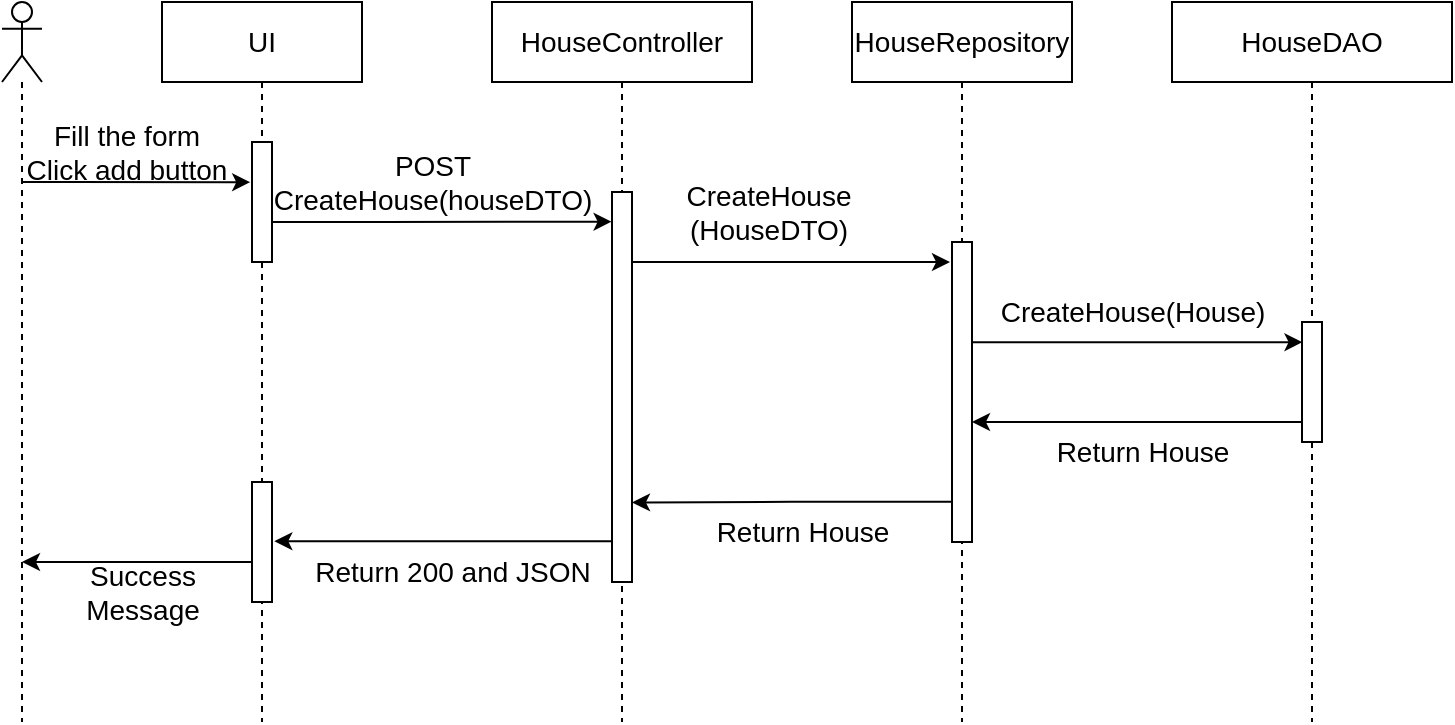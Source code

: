 <mxfile version="20.7.4" type="device"><diagram id="kgpKYQtTHZ0yAKxKKP6v" name="Page-1"><mxGraphModel dx="652" dy="384" grid="1" gridSize="10" guides="1" tooltips="1" connect="1" arrows="1" fold="1" page="1" pageScale="1" pageWidth="413" pageHeight="291" math="0" shadow="0"><root><mxCell id="0"/><mxCell id="1" parent="0"/><mxCell id="5jvRDkCA2wD1GF3LxYsI-1" style="edgeStyle=orthogonalEdgeStyle;rounded=0;orthogonalLoop=1;jettySize=auto;html=1;fontSize=14;entryX=-0.005;entryY=0.502;entryDx=0;entryDy=0;entryPerimeter=0;" parent="1" source="5jvRDkCA2wD1GF3LxYsI-2" target="5jvRDkCA2wD1GF3LxYsI-49" edge="1"><mxGeometry relative="1" as="geometry"><mxPoint x="205" y="200" as="targetPoint"/><Array as="points"><mxPoint x="120" y="200"/><mxPoint x="120" y="200"/></Array></mxGeometry></mxCell><mxCell id="5jvRDkCA2wD1GF3LxYsI-2" value="" style="shape=umlLifeline;participant=umlActor;perimeter=lifelinePerimeter;whiteSpace=wrap;html=1;container=1;collapsible=0;recursiveResize=0;verticalAlign=top;spacingTop=36;outlineConnect=0;fontSize=14;" parent="1" vertex="1"><mxGeometry x="85" y="110" width="20" height="360" as="geometry"/></mxCell><mxCell id="5jvRDkCA2wD1GF3LxYsI-3" style="edgeStyle=orthogonalEdgeStyle;rounded=0;orthogonalLoop=1;jettySize=auto;html=1;entryX=-0.022;entryY=0.076;entryDx=0;entryDy=0;entryPerimeter=0;fontSize=14;" parent="1" source="5jvRDkCA2wD1GF3LxYsI-4" target="5jvRDkCA2wD1GF3LxYsI-9" edge="1"><mxGeometry relative="1" as="geometry"><Array as="points"><mxPoint x="275" y="220"/><mxPoint x="275" y="220"/></Array></mxGeometry></mxCell><mxCell id="5jvRDkCA2wD1GF3LxYsI-4" value="UI" style="shape=umlLifeline;perimeter=lifelinePerimeter;whiteSpace=wrap;html=1;container=1;collapsible=0;recursiveResize=0;outlineConnect=0;fontSize=14;" parent="1" vertex="1"><mxGeometry x="165" y="110" width="100" height="360" as="geometry"/></mxCell><mxCell id="5jvRDkCA2wD1GF3LxYsI-5" value="" style="verticalLabelPosition=bottom;verticalAlign=top;html=1;shape=mxgraph.basic.rect;fillColor2=none;strokeWidth=1;size=20;indent=5;fontSize=14;" parent="5jvRDkCA2wD1GF3LxYsI-4" vertex="1"><mxGeometry x="45" y="70" width="10" height="60" as="geometry"/></mxCell><mxCell id="5jvRDkCA2wD1GF3LxYsI-68" value="" style="verticalLabelPosition=bottom;verticalAlign=top;html=1;shape=mxgraph.basic.rect;fillColor2=none;strokeWidth=1;size=20;indent=5;fontSize=14;" parent="5jvRDkCA2wD1GF3LxYsI-4" vertex="1"><mxGeometry x="45" y="240" width="10" height="60" as="geometry"/></mxCell><mxCell id="5jvRDkCA2wD1GF3LxYsI-6" style="edgeStyle=orthogonalEdgeStyle;rounded=0;orthogonalLoop=1;jettySize=auto;html=1;fontSize=14;entryX=-0.1;entryY=0.067;entryDx=0;entryDy=0;entryPerimeter=0;" parent="1" source="5jvRDkCA2wD1GF3LxYsI-8" target="5jvRDkCA2wD1GF3LxYsI-63" edge="1"><mxGeometry relative="1" as="geometry"><Array as="points"><mxPoint x="450" y="240"/><mxPoint x="450" y="240"/></Array><mxPoint x="545" y="240" as="targetPoint"/></mxGeometry></mxCell><mxCell id="5jvRDkCA2wD1GF3LxYsI-8" value="HouseController" style="shape=umlLifeline;perimeter=lifelinePerimeter;whiteSpace=wrap;html=1;container=1;collapsible=0;recursiveResize=0;outlineConnect=0;fontSize=14;" parent="1" vertex="1"><mxGeometry x="330" y="110" width="130" height="360" as="geometry"/></mxCell><mxCell id="5jvRDkCA2wD1GF3LxYsI-9" value="" style="verticalLabelPosition=bottom;verticalAlign=top;html=1;shape=mxgraph.basic.rect;fillColor2=none;strokeWidth=1;size=20;indent=5;fontSize=14;" parent="5jvRDkCA2wD1GF3LxYsI-8" vertex="1"><mxGeometry x="60" y="95" width="10" height="195" as="geometry"/></mxCell><mxCell id="5jvRDkCA2wD1GF3LxYsI-24" style="edgeStyle=orthogonalEdgeStyle;rounded=0;orthogonalLoop=1;jettySize=auto;html=1;fontSize=14;entryX=0.024;entryY=0.168;entryDx=0;entryDy=0;entryPerimeter=0;" parent="1" source="5jvRDkCA2wD1GF3LxYsI-26" target="5jvRDkCA2wD1GF3LxYsI-45" edge="1"><mxGeometry relative="1" as="geometry"><Array as="points"><mxPoint x="620" y="280"/><mxPoint x="620" y="280"/></Array></mxGeometry></mxCell><mxCell id="5jvRDkCA2wD1GF3LxYsI-25" style="edgeStyle=orthogonalEdgeStyle;rounded=0;orthogonalLoop=1;jettySize=auto;html=1;entryX=1;entryY=0.796;entryDx=0;entryDy=0;entryPerimeter=0;exitX=0.092;exitY=0.866;exitDx=0;exitDy=0;exitPerimeter=0;fontSize=14;" parent="1" source="5jvRDkCA2wD1GF3LxYsI-63" target="5jvRDkCA2wD1GF3LxYsI-9" edge="1"><mxGeometry relative="1" as="geometry"><mxPoint x="395" y="360" as="targetPoint"/><Array as="points"/><mxPoint x="525" y="360" as="sourcePoint"/></mxGeometry></mxCell><mxCell id="5jvRDkCA2wD1GF3LxYsI-26" value="HouseRepository" style="shape=umlLifeline;perimeter=lifelinePerimeter;whiteSpace=wrap;html=1;container=1;collapsible=0;recursiveResize=0;outlineConnect=0;fontSize=14;" parent="1" vertex="1"><mxGeometry x="510" y="110" width="110" height="360" as="geometry"/></mxCell><mxCell id="5jvRDkCA2wD1GF3LxYsI-63" value="" style="verticalLabelPosition=bottom;verticalAlign=top;html=1;shape=mxgraph.basic.rect;fillColor2=none;strokeWidth=1;size=20;indent=5;fontSize=14;" parent="5jvRDkCA2wD1GF3LxYsI-26" vertex="1"><mxGeometry x="50" y="120" width="10" height="150" as="geometry"/></mxCell><mxCell id="5jvRDkCA2wD1GF3LxYsI-41" style="edgeStyle=orthogonalEdgeStyle;rounded=0;orthogonalLoop=1;jettySize=auto;html=1;fontSize=14;" parent="1" source="5jvRDkCA2wD1GF3LxYsI-42" edge="1"><mxGeometry relative="1" as="geometry"><Array as="points"><mxPoint x="650" y="320"/><mxPoint x="650" y="320"/></Array><mxPoint x="570" y="320" as="targetPoint"/></mxGeometry></mxCell><mxCell id="5jvRDkCA2wD1GF3LxYsI-42" value="HouseDAO" style="shape=umlLifeline;perimeter=lifelinePerimeter;whiteSpace=wrap;html=1;container=1;collapsible=0;recursiveResize=0;outlineConnect=0;fontSize=14;" parent="1" vertex="1"><mxGeometry x="670" y="110" width="140" height="360" as="geometry"/></mxCell><mxCell id="5jvRDkCA2wD1GF3LxYsI-45" value="" style="verticalLabelPosition=bottom;verticalAlign=top;html=1;shape=mxgraph.basic.rect;fillColor2=none;strokeWidth=1;size=20;indent=5;fontSize=14;" parent="5jvRDkCA2wD1GF3LxYsI-42" vertex="1"><mxGeometry x="65" y="160" width="10" height="60" as="geometry"/></mxCell><mxCell id="5jvRDkCA2wD1GF3LxYsI-70" style="edgeStyle=orthogonalEdgeStyle;rounded=0;orthogonalLoop=1;jettySize=auto;html=1;fontSize=14;entryX=1.117;entryY=0.493;entryDx=0;entryDy=0;entryPerimeter=0;" parent="1" source="5jvRDkCA2wD1GF3LxYsI-9" target="5jvRDkCA2wD1GF3LxYsI-68" edge="1"><mxGeometry relative="1" as="geometry"><mxPoint x="223" y="380" as="targetPoint"/><Array as="points"><mxPoint x="305" y="380"/></Array></mxGeometry></mxCell><mxCell id="5jvRDkCA2wD1GF3LxYsI-71" value="Return 200 and JSON" style="text;html=1;align=center;verticalAlign=middle;resizable=0;points=[];autosize=1;strokeColor=none;fillColor=none;fontSize=14;" parent="1" vertex="1"><mxGeometry x="230" y="380" width="160" height="30" as="geometry"/></mxCell><mxCell id="5jvRDkCA2wD1GF3LxYsI-72" style="edgeStyle=orthogonalEdgeStyle;rounded=0;orthogonalLoop=1;jettySize=auto;html=1;fontSize=14;" parent="1" source="5jvRDkCA2wD1GF3LxYsI-68" target="5jvRDkCA2wD1GF3LxYsI-2" edge="1"><mxGeometry relative="1" as="geometry"><Array as="points"><mxPoint x="145" y="390"/><mxPoint x="145" y="390"/></Array></mxGeometry></mxCell><mxCell id="5jvRDkCA2wD1GF3LxYsI-73" value="Success &lt;br&gt;Message" style="text;html=1;align=center;verticalAlign=middle;resizable=0;points=[];autosize=1;strokeColor=none;fillColor=none;fontSize=14;" parent="1" vertex="1"><mxGeometry x="115" y="380" width="80" height="50" as="geometry"/></mxCell><mxCell id="5jvRDkCA2wD1GF3LxYsI-49" value="POST &lt;br style=&quot;font-size: 14px;&quot;&gt;CreateHouse(houseDTO)" style="text;html=1;align=center;verticalAlign=middle;resizable=0;points=[];autosize=1;strokeColor=none;fillColor=none;fontSize=14;" parent="1" vertex="1"><mxGeometry x="210" y="175" width="180" height="50" as="geometry"/></mxCell><mxCell id="5jvRDkCA2wD1GF3LxYsI-48" value="Fill the form&lt;br style=&quot;font-size: 14px;&quot;&gt;Click add button" style="text;html=1;align=center;verticalAlign=middle;resizable=0;points=[];autosize=1;strokeColor=none;fillColor=none;fontSize=14;" parent="1" vertex="1"><mxGeometry x="87" y="160" width="120" height="50" as="geometry"/></mxCell><mxCell id="5jvRDkCA2wD1GF3LxYsI-27" value="CreateHouse&lt;br&gt;(HouseDTO)" style="text;html=1;align=center;verticalAlign=middle;resizable=0;points=[];autosize=1;strokeColor=none;fillColor=none;fontSize=14;" parent="1" vertex="1"><mxGeometry x="413" y="190" width="110" height="50" as="geometry"/></mxCell><mxCell id="5jvRDkCA2wD1GF3LxYsI-58" value="CreateHouse(House)" style="text;html=1;align=center;verticalAlign=middle;resizable=0;points=[];autosize=1;strokeColor=none;fillColor=none;fontSize=14;" parent="1" vertex="1"><mxGeometry x="570" y="250" width="160" height="30" as="geometry"/></mxCell><mxCell id="5jvRDkCA2wD1GF3LxYsI-59" value="Return House" style="text;html=1;align=center;verticalAlign=middle;resizable=0;points=[];autosize=1;strokeColor=none;fillColor=none;fontSize=14;" parent="1" vertex="1"><mxGeometry x="600" y="320" width="110" height="30" as="geometry"/></mxCell><mxCell id="5jvRDkCA2wD1GF3LxYsI-60" value="Return House" style="text;html=1;align=center;verticalAlign=middle;resizable=0;points=[];autosize=1;strokeColor=none;fillColor=none;fontSize=14;" parent="1" vertex="1"><mxGeometry x="430" y="360" width="110" height="30" as="geometry"/></mxCell></root></mxGraphModel></diagram></mxfile>